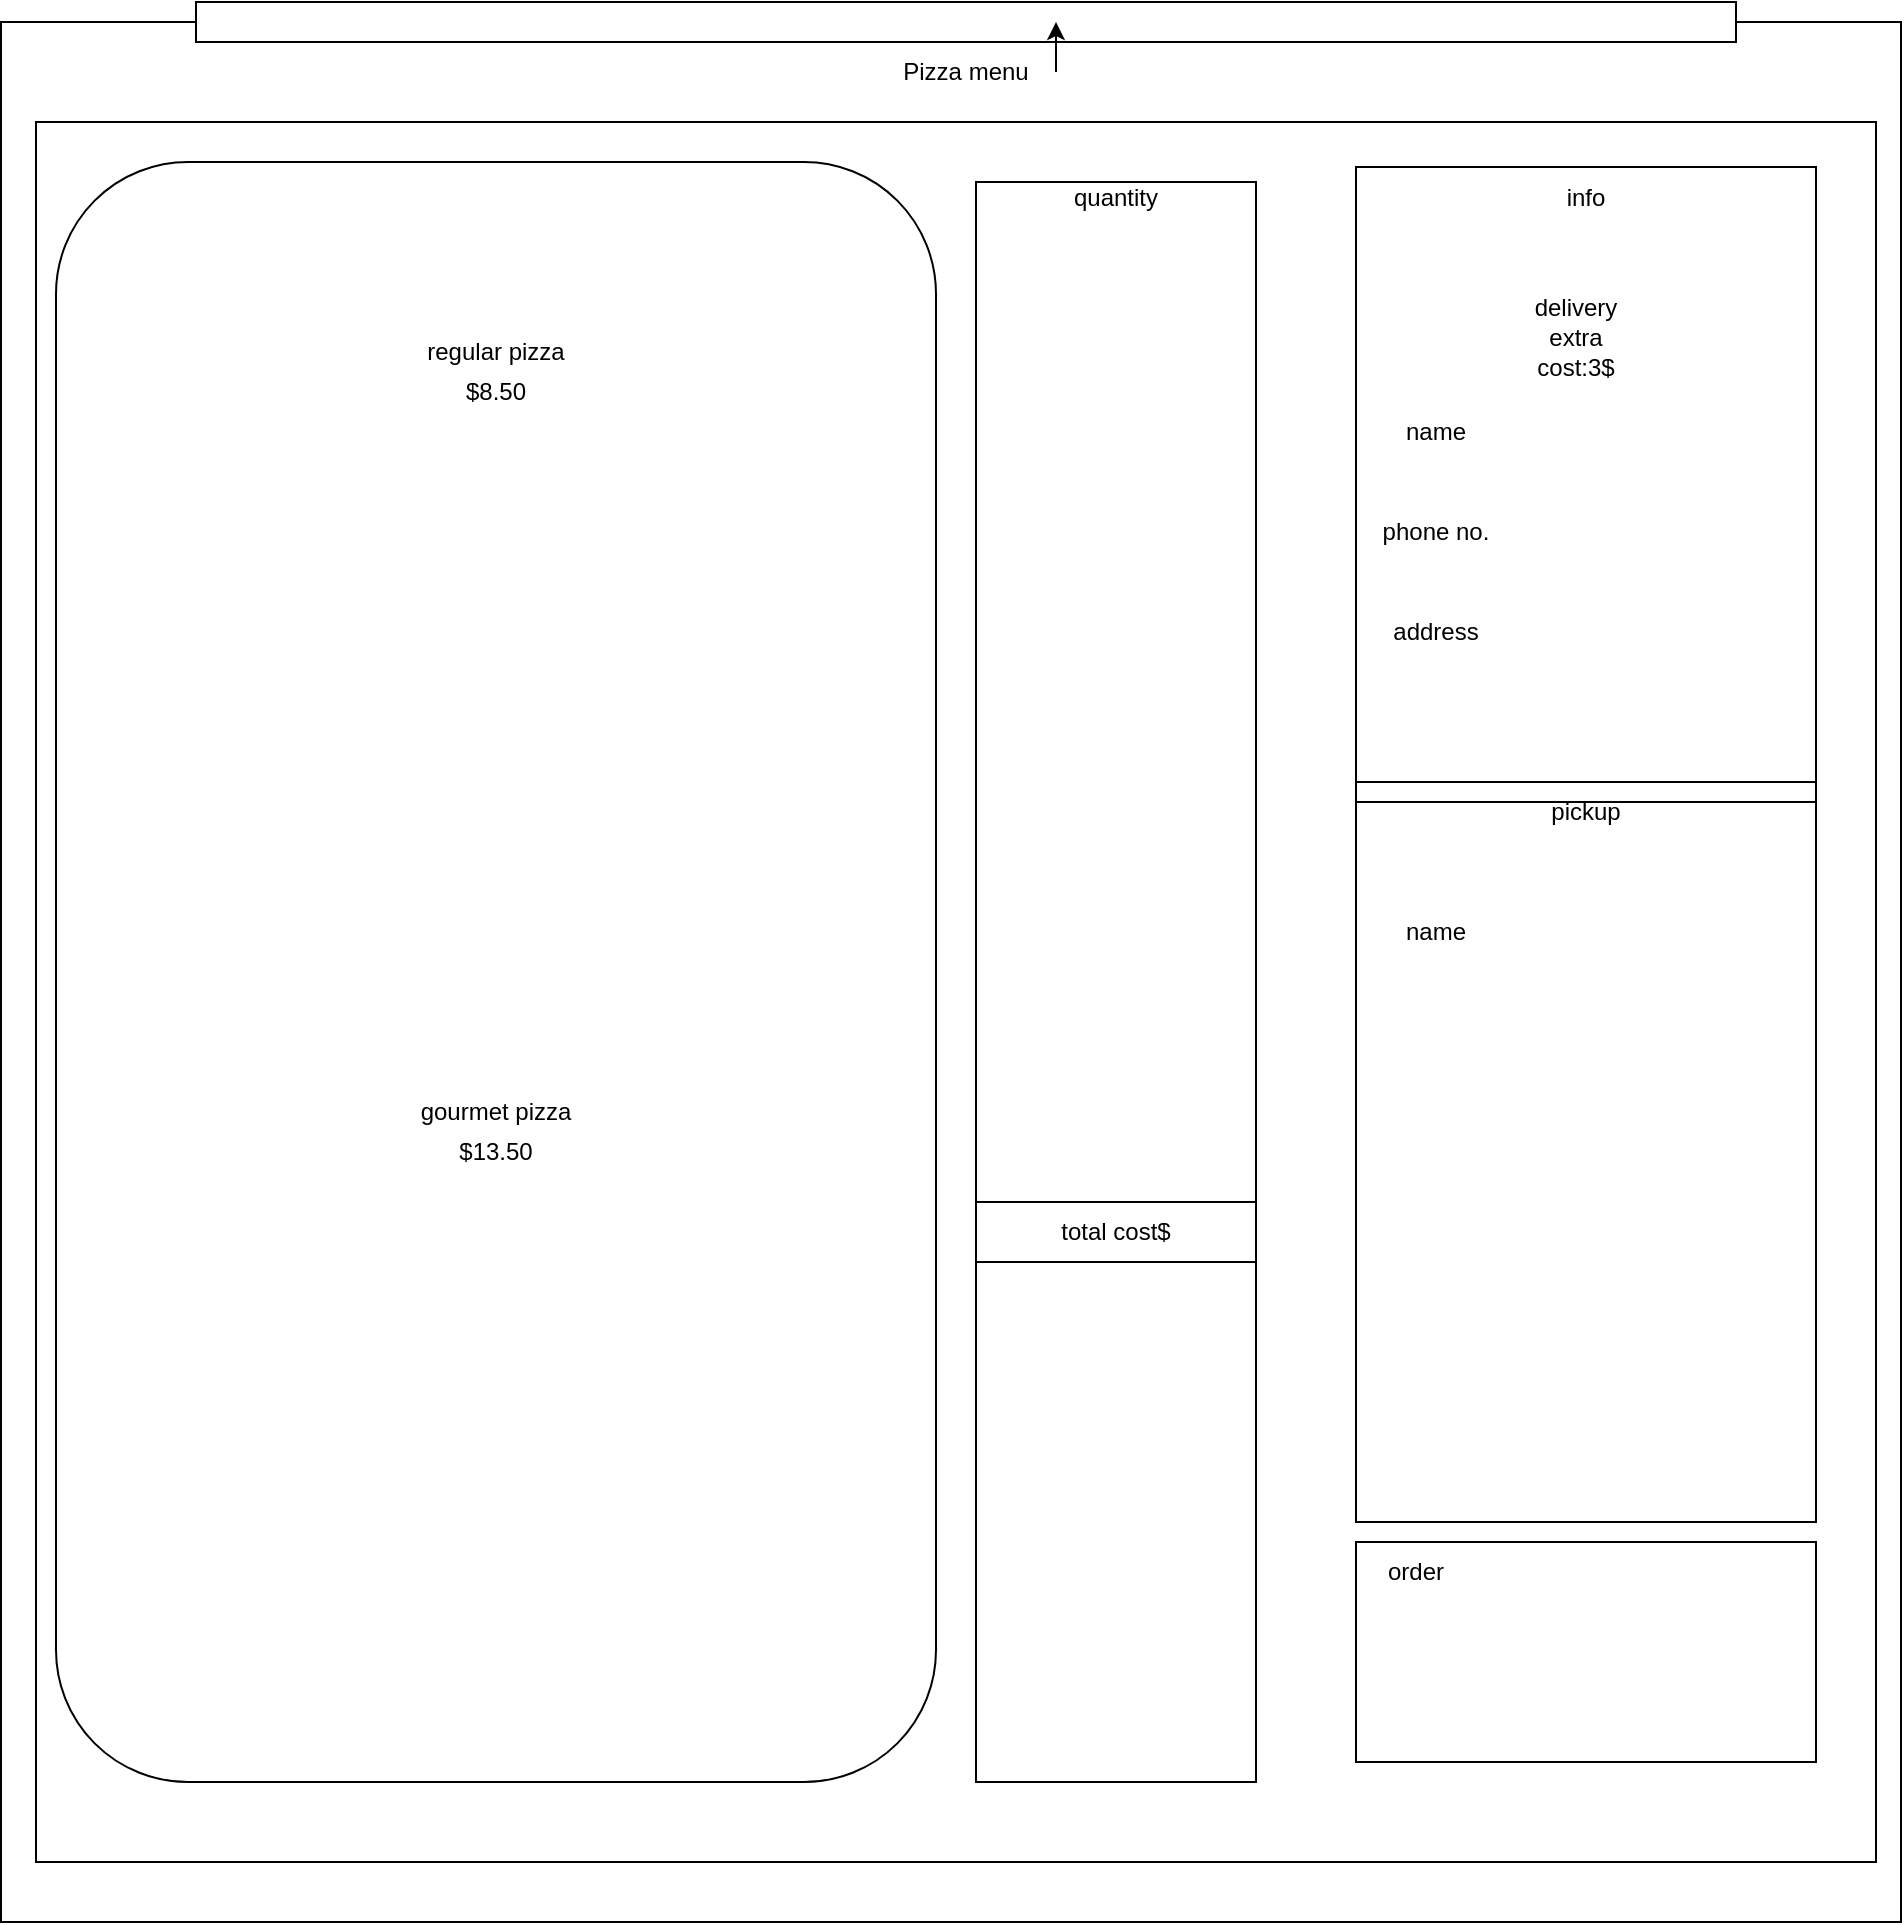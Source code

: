 <mxfile version="17.1.3" type="github">
  <diagram id="gUSLVDpzWc-BB7jZG1F3" name="Page-1">
    <mxGraphModel dx="1422" dy="794" grid="1" gridSize="10" guides="1" tooltips="1" connect="1" arrows="1" fold="1" page="1" pageScale="1" pageWidth="850" pageHeight="1100" math="0" shadow="0">
      <root>
        <mxCell id="0" />
        <mxCell id="1" parent="0" />
        <mxCell id="dmopaePBWKafwO8ApIk7-3" value="" style="whiteSpace=wrap;html=1;aspect=fixed;" parent="1" vertex="1">
          <mxGeometry x="92.5" y="280" width="950" height="950" as="geometry" />
        </mxCell>
        <mxCell id="dmopaePBWKafwO8ApIk7-4" value="" style="rounded=0;whiteSpace=wrap;html=1;" parent="1" vertex="1">
          <mxGeometry x="190" y="270" width="770" height="20" as="geometry" />
        </mxCell>
        <mxCell id="dmopaePBWKafwO8ApIk7-6" value="" style="rounded=0;whiteSpace=wrap;html=1;" parent="1" vertex="1">
          <mxGeometry x="110" y="330" width="920" height="870" as="geometry" />
        </mxCell>
        <mxCell id="dmopaePBWKafwO8ApIk7-7" value="" style="rounded=1;whiteSpace=wrap;html=1;" parent="1" vertex="1">
          <mxGeometry x="120" y="350" width="440" height="810" as="geometry" />
        </mxCell>
        <mxCell id="dmopaePBWKafwO8ApIk7-27" style="edgeStyle=orthogonalEdgeStyle;rounded=0;orthogonalLoop=1;jettySize=auto;html=1;exitX=1;exitY=0.5;exitDx=0;exitDy=0;" parent="1" source="dmopaePBWKafwO8ApIk7-13" target="dmopaePBWKafwO8ApIk7-3" edge="1">
          <mxGeometry relative="1" as="geometry">
            <Array as="points">
              <mxPoint x="630" y="320" />
              <mxPoint x="630" y="320" />
            </Array>
          </mxGeometry>
        </mxCell>
        <mxCell id="dmopaePBWKafwO8ApIk7-13" value="Pizza menu" style="text;html=1;strokeColor=none;fillColor=none;align=center;verticalAlign=middle;whiteSpace=wrap;rounded=0;" parent="1" vertex="1">
          <mxGeometry x="530" y="290" width="90" height="30" as="geometry" />
        </mxCell>
        <mxCell id="dmopaePBWKafwO8ApIk7-14" value="" style="rounded=0;whiteSpace=wrap;html=1;" parent="1" vertex="1">
          <mxGeometry x="580" y="360" width="140" height="800" as="geometry" />
        </mxCell>
        <mxCell id="dmopaePBWKafwO8ApIk7-15" value="quantity" style="text;html=1;strokeColor=none;fillColor=none;align=center;verticalAlign=middle;whiteSpace=wrap;rounded=0;" parent="1" vertex="1">
          <mxGeometry x="620" y="352.5" width="60" height="30" as="geometry" />
        </mxCell>
        <mxCell id="dmopaePBWKafwO8ApIk7-31" value="regular pizza" style="text;html=1;strokeColor=none;fillColor=none;align=center;verticalAlign=middle;whiteSpace=wrap;rounded=0;" parent="1" vertex="1">
          <mxGeometry x="240" y="430" width="200" height="30" as="geometry" />
        </mxCell>
        <mxCell id="DCh-fhXpe_uqELfjKVjP-2" value="" style="rounded=0;whiteSpace=wrap;html=1;" vertex="1" parent="1">
          <mxGeometry x="770" y="352.5" width="230" height="677.5" as="geometry" />
        </mxCell>
        <mxCell id="DCh-fhXpe_uqELfjKVjP-3" value="info" style="text;html=1;strokeColor=none;fillColor=none;align=center;verticalAlign=middle;whiteSpace=wrap;rounded=0;" vertex="1" parent="1">
          <mxGeometry x="855" y="352.5" width="60" height="30" as="geometry" />
        </mxCell>
        <mxCell id="DCh-fhXpe_uqELfjKVjP-4" value="name" style="text;html=1;strokeColor=none;fillColor=none;align=center;verticalAlign=middle;whiteSpace=wrap;rounded=0;" vertex="1" parent="1">
          <mxGeometry x="780" y="470" width="60" height="30" as="geometry" />
        </mxCell>
        <mxCell id="DCh-fhXpe_uqELfjKVjP-5" value="phone no." style="text;html=1;strokeColor=none;fillColor=none;align=center;verticalAlign=middle;whiteSpace=wrap;rounded=0;" vertex="1" parent="1">
          <mxGeometry x="780" y="520" width="60" height="30" as="geometry" />
        </mxCell>
        <mxCell id="DCh-fhXpe_uqELfjKVjP-6" value="address" style="text;html=1;strokeColor=none;fillColor=none;align=center;verticalAlign=middle;whiteSpace=wrap;rounded=0;" vertex="1" parent="1">
          <mxGeometry x="780" y="570" width="60" height="30" as="geometry" />
        </mxCell>
        <mxCell id="DCh-fhXpe_uqELfjKVjP-7" value="$8.50" style="text;html=1;strokeColor=none;fillColor=none;align=center;verticalAlign=middle;whiteSpace=wrap;rounded=0;" vertex="1" parent="1">
          <mxGeometry x="310" y="450" width="60" height="30" as="geometry" />
        </mxCell>
        <mxCell id="DCh-fhXpe_uqELfjKVjP-8" value="delivery" style="text;html=1;strokeColor=none;fillColor=none;align=center;verticalAlign=middle;whiteSpace=wrap;rounded=0;" vertex="1" parent="1">
          <mxGeometry x="850" y="412.5" width="60" height="20" as="geometry" />
        </mxCell>
        <mxCell id="DCh-fhXpe_uqELfjKVjP-9" value="pickup" style="text;html=1;strokeColor=none;fillColor=none;align=center;verticalAlign=middle;whiteSpace=wrap;rounded=0;" vertex="1" parent="1">
          <mxGeometry x="855" y="660" width="60" height="30" as="geometry" />
        </mxCell>
        <mxCell id="DCh-fhXpe_uqELfjKVjP-11" value="name" style="text;html=1;strokeColor=none;fillColor=none;align=center;verticalAlign=middle;whiteSpace=wrap;rounded=0;" vertex="1" parent="1">
          <mxGeometry x="780" y="720" width="60" height="30" as="geometry" />
        </mxCell>
        <mxCell id="DCh-fhXpe_uqELfjKVjP-12" value="extra cost:3$" style="text;html=1;strokeColor=none;fillColor=none;align=center;verticalAlign=middle;whiteSpace=wrap;rounded=0;" vertex="1" parent="1">
          <mxGeometry x="850" y="430" width="60" height="30" as="geometry" />
        </mxCell>
        <mxCell id="DCh-fhXpe_uqELfjKVjP-14" value="gourmet pizza" style="text;html=1;strokeColor=none;fillColor=none;align=center;verticalAlign=middle;whiteSpace=wrap;rounded=0;" vertex="1" parent="1">
          <mxGeometry x="270" y="810" width="140" height="30" as="geometry" />
        </mxCell>
        <mxCell id="DCh-fhXpe_uqELfjKVjP-15" value="$13.50" style="text;html=1;strokeColor=none;fillColor=none;align=center;verticalAlign=middle;whiteSpace=wrap;rounded=0;" vertex="1" parent="1">
          <mxGeometry x="310" y="830" width="60" height="30" as="geometry" />
        </mxCell>
        <mxCell id="DCh-fhXpe_uqELfjKVjP-16" value="" style="rounded=0;whiteSpace=wrap;html=1;" vertex="1" parent="1">
          <mxGeometry x="770" y="660" width="230" height="10" as="geometry" />
        </mxCell>
        <mxCell id="DCh-fhXpe_uqELfjKVjP-17" value="" style="rounded=0;whiteSpace=wrap;html=1;" vertex="1" parent="1">
          <mxGeometry x="580" y="870" width="140" height="30" as="geometry" />
        </mxCell>
        <mxCell id="DCh-fhXpe_uqELfjKVjP-18" value="total cost$" style="text;html=1;strokeColor=none;fillColor=none;align=center;verticalAlign=middle;whiteSpace=wrap;rounded=0;" vertex="1" parent="1">
          <mxGeometry x="620" y="870" width="60" height="30" as="geometry" />
        </mxCell>
        <mxCell id="DCh-fhXpe_uqELfjKVjP-19" value="" style="rounded=0;whiteSpace=wrap;html=1;" vertex="1" parent="1">
          <mxGeometry x="770" y="1040" width="230" height="110" as="geometry" />
        </mxCell>
        <mxCell id="DCh-fhXpe_uqELfjKVjP-20" value="order" style="text;html=1;strokeColor=none;fillColor=none;align=center;verticalAlign=middle;whiteSpace=wrap;rounded=0;" vertex="1" parent="1">
          <mxGeometry x="770" y="1040" width="60" height="30" as="geometry" />
        </mxCell>
      </root>
    </mxGraphModel>
  </diagram>
</mxfile>
